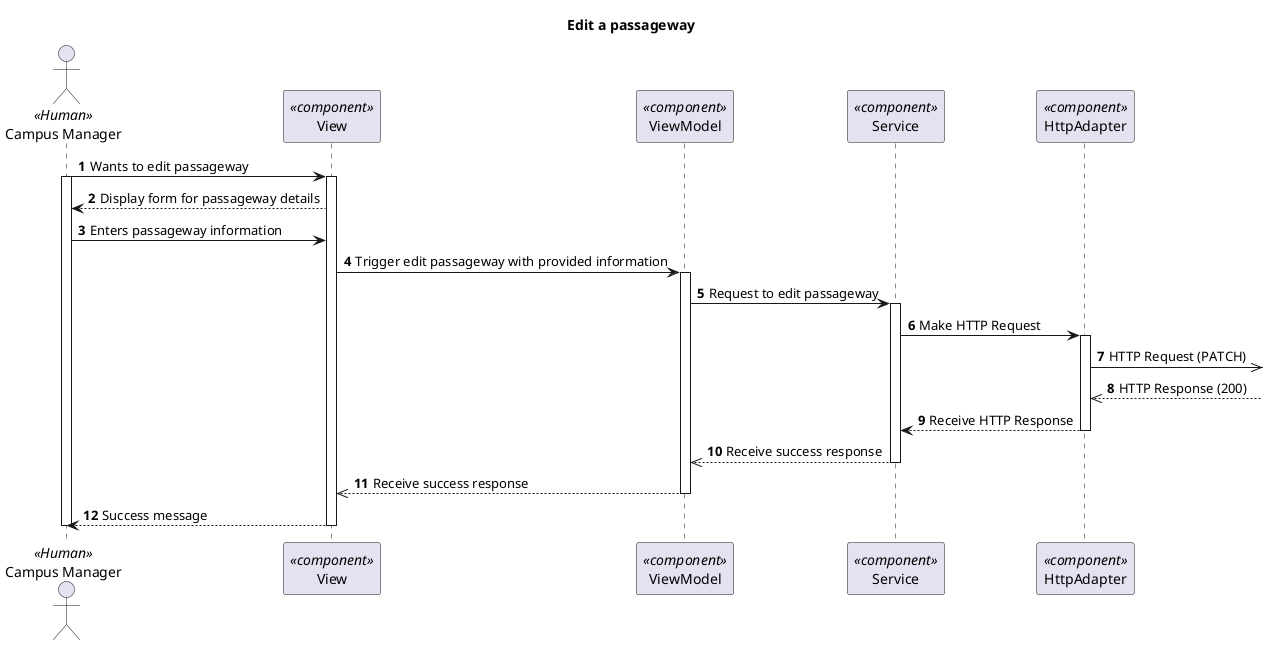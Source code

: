 @startuml Process View - Level 3 - Edit a passageway

autonumber
skinparam packageStyle rect

title Edit a passageway

actor "Campus Manager" as CM <<Human>>
participant "View" as view <<component>>
participant "ViewModel" as viewModel <<component>>
participant "Service" as service <<component>>
participant "HttpAdapter" as httpAdapter <<component>>

CM -> view : Wants to edit passageway
activate CM
activate view
view --> CM : Display form for passageway details
CM -> view : Enters passageway information

view -> viewModel : Trigger edit passageway with provided information

activate viewModel
viewModel -> service : Request to edit passageway

activate service
service -> httpAdapter : Make HTTP Request
activate httpAdapter
httpAdapter ->> : HTTP Request (PATCH)
httpAdapter <<-- : HTTP Response (200)
httpAdapter --> service : Receive HTTP Response
deactivate httpAdapter

service -->> viewModel : Receive success response
deactivate service

viewModel -->> view : Receive success response
deactivate viewModel

view --> CM : Success message
deactivate view

deactivate CM
@enduml
